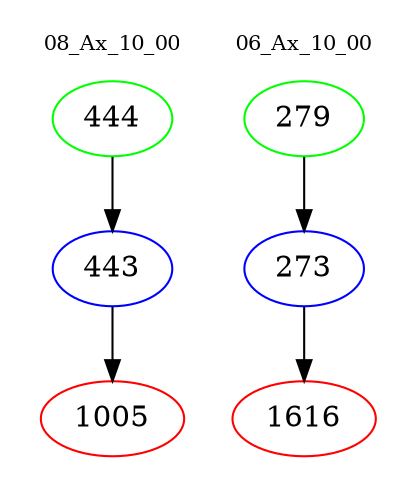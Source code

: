 digraph{
subgraph cluster_0 {
color = white
label = "08_Ax_10_00";
fontsize=10;
T0_444 [label="444", color="green"]
T0_444 -> T0_443 [color="black"]
T0_443 [label="443", color="blue"]
T0_443 -> T0_1005 [color="black"]
T0_1005 [label="1005", color="red"]
}
subgraph cluster_1 {
color = white
label = "06_Ax_10_00";
fontsize=10;
T1_279 [label="279", color="green"]
T1_279 -> T1_273 [color="black"]
T1_273 [label="273", color="blue"]
T1_273 -> T1_1616 [color="black"]
T1_1616 [label="1616", color="red"]
}
}
